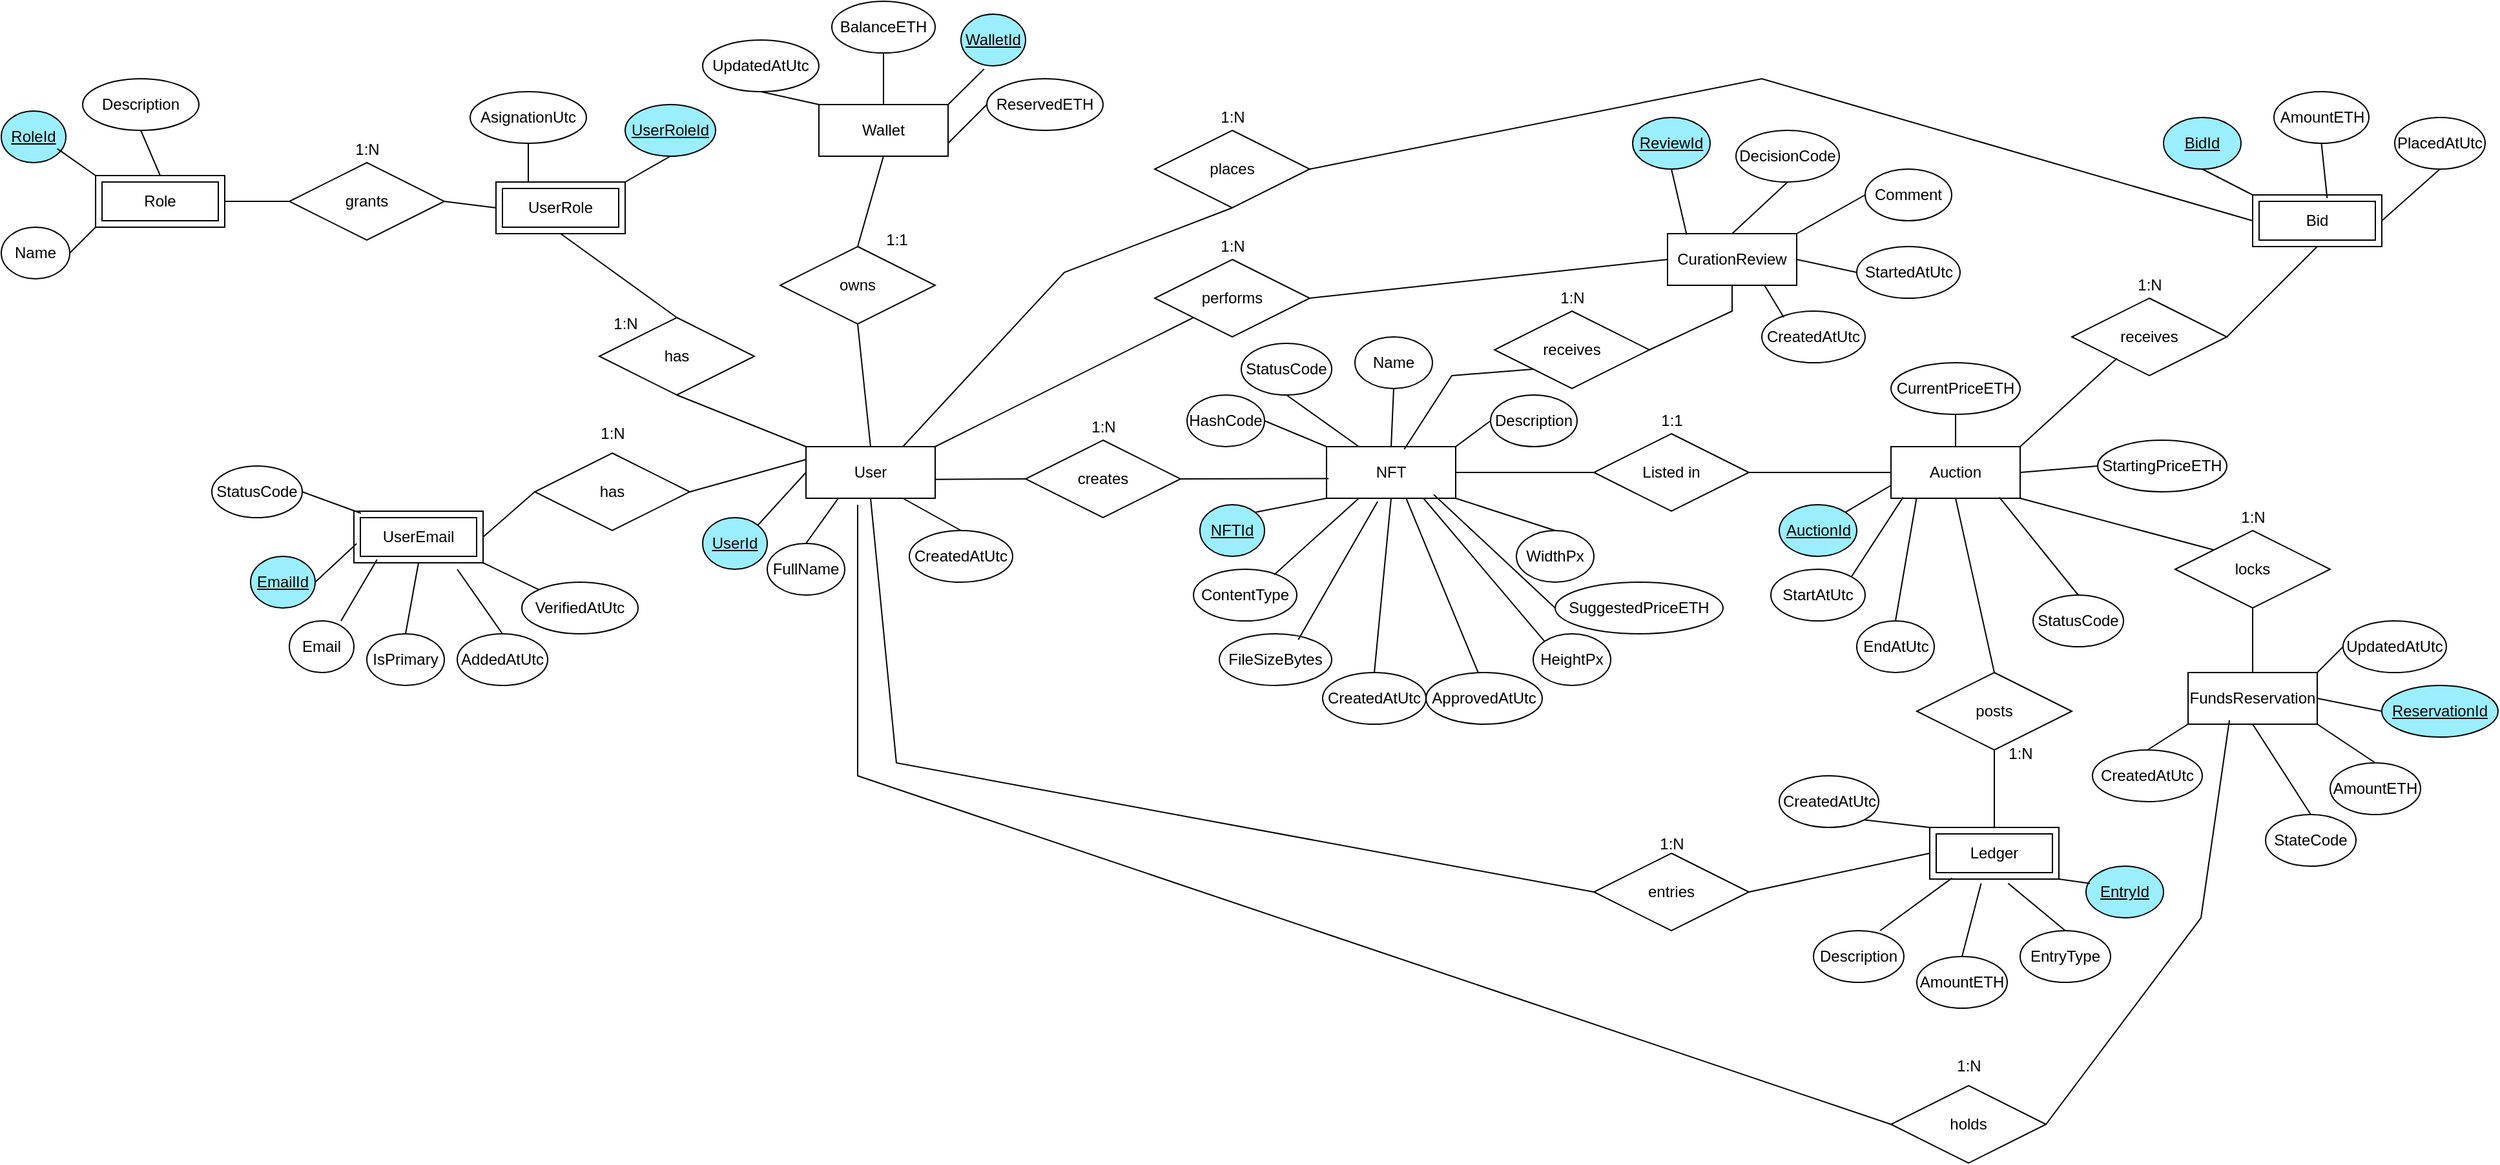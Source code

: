 <mxfile version="28.2.0">
  <diagram name="Página-1" id="Du0FFAkblzkg8pXVaufV">
    <mxGraphModel dx="2484" dy="786" grid="1" gridSize="10" guides="1" tooltips="1" connect="1" arrows="1" fold="1" page="1" pageScale="1" pageWidth="827" pageHeight="1169" math="0" shadow="0">
      <root>
        <mxCell id="0" />
        <mxCell id="1" parent="0" />
        <mxCell id="2XGwjbtj3LddK5ASKoq5-1" value="User" style="whiteSpace=wrap;html=1;align=center;" vertex="1" parent="1">
          <mxGeometry x="160" y="585" width="100" height="40" as="geometry" />
        </mxCell>
        <mxCell id="2XGwjbtj3LddK5ASKoq5-3" value="UserId" style="ellipse;whiteSpace=wrap;html=1;align=center;fontStyle=4;fillColor=#9BEEFF;" vertex="1" parent="1">
          <mxGeometry x="80" y="640" width="50" height="40" as="geometry" />
        </mxCell>
        <mxCell id="2XGwjbtj3LddK5ASKoq5-4" value="FullName" style="ellipse;whiteSpace=wrap;html=1;align=center;" vertex="1" parent="1">
          <mxGeometry x="130" y="660" width="60" height="40" as="geometry" />
        </mxCell>
        <mxCell id="2XGwjbtj3LddK5ASKoq5-5" value="CreatedAtUtc" style="ellipse;whiteSpace=wrap;html=1;align=center;" vertex="1" parent="1">
          <mxGeometry x="240" y="650" width="80" height="40" as="geometry" />
        </mxCell>
        <mxCell id="2XGwjbtj3LddK5ASKoq5-6" value="" style="endArrow=none;html=1;rounded=0;exitX=1;exitY=0;exitDx=0;exitDy=0;entryX=0;entryY=0.5;entryDx=0;entryDy=0;" edge="1" parent="1" source="2XGwjbtj3LddK5ASKoq5-3" target="2XGwjbtj3LddK5ASKoq5-1">
          <mxGeometry width="50" height="50" relative="1" as="geometry">
            <mxPoint x="410" y="630" as="sourcePoint" />
            <mxPoint x="460" y="580" as="targetPoint" />
          </mxGeometry>
        </mxCell>
        <mxCell id="2XGwjbtj3LddK5ASKoq5-7" value="" style="endArrow=none;html=1;rounded=0;exitX=0.5;exitY=0;exitDx=0;exitDy=0;entryX=0.25;entryY=1;entryDx=0;entryDy=0;" edge="1" parent="1" source="2XGwjbtj3LddK5ASKoq5-4" target="2XGwjbtj3LddK5ASKoq5-1">
          <mxGeometry width="50" height="50" relative="1" as="geometry">
            <mxPoint x="120" y="655" as="sourcePoint" />
            <mxPoint x="190" y="620" as="targetPoint" />
          </mxGeometry>
        </mxCell>
        <mxCell id="2XGwjbtj3LddK5ASKoq5-8" value="NFT" style="whiteSpace=wrap;html=1;align=center;" vertex="1" parent="1">
          <mxGeometry x="563" y="585" width="100" height="40" as="geometry" />
        </mxCell>
        <mxCell id="2XGwjbtj3LddK5ASKoq5-9" value="NFTId" style="ellipse;whiteSpace=wrap;html=1;align=center;fontStyle=4;fillColor=#9BEEFF;" vertex="1" parent="1">
          <mxGeometry x="465" y="630" width="50" height="40" as="geometry" />
        </mxCell>
        <mxCell id="2XGwjbtj3LddK5ASKoq5-10" value="Name" style="ellipse;whiteSpace=wrap;html=1;align=center;" vertex="1" parent="1">
          <mxGeometry x="585" y="500" width="60" height="40" as="geometry" />
        </mxCell>
        <mxCell id="2XGwjbtj3LddK5ASKoq5-11" value="Description" style="ellipse;whiteSpace=wrap;html=1;align=center;" vertex="1" parent="1">
          <mxGeometry x="690" y="545" width="67" height="40" as="geometry" />
        </mxCell>
        <mxCell id="2XGwjbtj3LddK5ASKoq5-12" value="ContentType" style="ellipse;whiteSpace=wrap;html=1;align=center;" vertex="1" parent="1">
          <mxGeometry x="460" y="680" width="80" height="40" as="geometry" />
        </mxCell>
        <mxCell id="2XGwjbtj3LddK5ASKoq5-13" value="HashCode" style="ellipse;whiteSpace=wrap;html=1;align=center;" vertex="1" parent="1">
          <mxGeometry x="455" y="545" width="60" height="40" as="geometry" />
        </mxCell>
        <mxCell id="2XGwjbtj3LddK5ASKoq5-14" value="FileSizeBytes" style="ellipse;whiteSpace=wrap;html=1;align=center;" vertex="1" parent="1">
          <mxGeometry x="480" y="730" width="87" height="40" as="geometry" />
        </mxCell>
        <mxCell id="2XGwjbtj3LddK5ASKoq5-15" value="WidthPx" style="ellipse;whiteSpace=wrap;html=1;align=center;" vertex="1" parent="1">
          <mxGeometry x="710" y="650" width="60" height="40" as="geometry" />
        </mxCell>
        <mxCell id="2XGwjbtj3LddK5ASKoq5-16" value="HeightPx" style="ellipse;whiteSpace=wrap;html=1;align=center;" vertex="1" parent="1">
          <mxGeometry x="723" y="730" width="60" height="40" as="geometry" />
        </mxCell>
        <mxCell id="2XGwjbtj3LddK5ASKoq5-17" value="SuggestedPriceETH" style="ellipse;whiteSpace=wrap;html=1;align=center;" vertex="1" parent="1">
          <mxGeometry x="740" y="690" width="130" height="40" as="geometry" />
        </mxCell>
        <mxCell id="2XGwjbtj3LddK5ASKoq5-18" value="StatusCode" style="ellipse;whiteSpace=wrap;html=1;align=center;" vertex="1" parent="1">
          <mxGeometry x="497" y="505" width="70" height="40" as="geometry" />
        </mxCell>
        <mxCell id="2XGwjbtj3LddK5ASKoq5-19" value="CreatedAtUtc" style="ellipse;whiteSpace=wrap;html=1;align=center;" vertex="1" parent="1">
          <mxGeometry x="560" y="760" width="80" height="40" as="geometry" />
        </mxCell>
        <mxCell id="2XGwjbtj3LddK5ASKoq5-20" value="ApprovedAtUtc" style="ellipse;whiteSpace=wrap;html=1;align=center;" vertex="1" parent="1">
          <mxGeometry x="640" y="760" width="90" height="40" as="geometry" />
        </mxCell>
        <mxCell id="2XGwjbtj3LddK5ASKoq5-21" value="CurationReview" style="whiteSpace=wrap;html=1;align=center;" vertex="1" parent="1">
          <mxGeometry x="827" y="420" width="100" height="40" as="geometry" />
        </mxCell>
        <mxCell id="2XGwjbtj3LddK5ASKoq5-22" value="creates" style="shape=rhombus;perimeter=rhombusPerimeter;whiteSpace=wrap;html=1;align=center;" vertex="1" parent="1">
          <mxGeometry x="330" y="580" width="120" height="60" as="geometry" />
        </mxCell>
        <mxCell id="2XGwjbtj3LddK5ASKoq5-23" value="receives" style="shape=rhombus;perimeter=rhombusPerimeter;whiteSpace=wrap;html=1;align=center;" vertex="1" parent="1">
          <mxGeometry x="693" y="480" width="120" height="60" as="geometry" />
        </mxCell>
        <mxCell id="2XGwjbtj3LddK5ASKoq5-24" value="ReviewId" style="ellipse;whiteSpace=wrap;html=1;align=center;fontStyle=4;fillColor=#9BEEFF;" vertex="1" parent="1">
          <mxGeometry x="800" y="330" width="60" height="40" as="geometry" />
        </mxCell>
        <mxCell id="2XGwjbtj3LddK5ASKoq5-25" value="DecisionCode" style="ellipse;whiteSpace=wrap;html=1;align=center;" vertex="1" parent="1">
          <mxGeometry x="880" y="340" width="80" height="40" as="geometry" />
        </mxCell>
        <mxCell id="2XGwjbtj3LddK5ASKoq5-26" value="Comment" style="ellipse;whiteSpace=wrap;html=1;align=center;" vertex="1" parent="1">
          <mxGeometry x="980" y="370" width="67" height="40" as="geometry" />
        </mxCell>
        <mxCell id="2XGwjbtj3LddK5ASKoq5-27" value="StartedAtUtc" style="ellipse;whiteSpace=wrap;html=1;align=center;" vertex="1" parent="1">
          <mxGeometry x="973.5" y="430" width="80" height="40" as="geometry" />
        </mxCell>
        <mxCell id="2XGwjbtj3LddK5ASKoq5-28" value="CreatedAtUtc" style="ellipse;whiteSpace=wrap;html=1;align=center;" vertex="1" parent="1">
          <mxGeometry x="900" y="480" width="80" height="40" as="geometry" />
        </mxCell>
        <mxCell id="2XGwjbtj3LddK5ASKoq5-29" value="Auction" style="whiteSpace=wrap;html=1;align=center;" vertex="1" parent="1">
          <mxGeometry x="1000" y="585" width="100" height="40" as="geometry" />
        </mxCell>
        <mxCell id="2XGwjbtj3LddK5ASKoq5-30" value="performs" style="shape=rhombus;perimeter=rhombusPerimeter;whiteSpace=wrap;html=1;align=center;" vertex="1" parent="1">
          <mxGeometry x="430" y="440" width="120" height="60" as="geometry" />
        </mxCell>
        <mxCell id="2XGwjbtj3LddK5ASKoq5-31" value="Listed in" style="shape=rhombus;perimeter=rhombusPerimeter;whiteSpace=wrap;html=1;align=center;" vertex="1" parent="1">
          <mxGeometry x="770" y="575" width="120" height="60" as="geometry" />
        </mxCell>
        <mxCell id="2XGwjbtj3LddK5ASKoq5-32" value="AuctionId" style="ellipse;whiteSpace=wrap;html=1;align=center;fontStyle=4;fillColor=#9BEEFF;" vertex="1" parent="1">
          <mxGeometry x="913.5" y="630" width="60" height="40" as="geometry" />
        </mxCell>
        <mxCell id="2XGwjbtj3LddK5ASKoq5-33" value="StartAtUtc" style="ellipse;whiteSpace=wrap;html=1;align=center;" vertex="1" parent="1">
          <mxGeometry x="907" y="680" width="73" height="40" as="geometry" />
        </mxCell>
        <mxCell id="2XGwjbtj3LddK5ASKoq5-34" value="EndAtUtc" style="ellipse;whiteSpace=wrap;html=1;align=center;" vertex="1" parent="1">
          <mxGeometry x="973.5" y="720" width="60" height="40" as="geometry" />
        </mxCell>
        <mxCell id="2XGwjbtj3LddK5ASKoq5-35" value="StartingPriceETH" style="ellipse;whiteSpace=wrap;html=1;align=center;" vertex="1" parent="1">
          <mxGeometry x="1160" y="580" width="100" height="40" as="geometry" />
        </mxCell>
        <mxCell id="2XGwjbtj3LddK5ASKoq5-36" value="CurrentPriceETH" style="ellipse;whiteSpace=wrap;html=1;align=center;" vertex="1" parent="1">
          <mxGeometry x="1000" y="520" width="100" height="40" as="geometry" />
        </mxCell>
        <mxCell id="2XGwjbtj3LddK5ASKoq5-37" value="StatusCode" style="ellipse;whiteSpace=wrap;html=1;align=center;" vertex="1" parent="1">
          <mxGeometry x="1110" y="700" width="70" height="40" as="geometry" />
        </mxCell>
        <mxCell id="2XGwjbtj3LddK5ASKoq5-38" value="receives" style="shape=rhombus;perimeter=rhombusPerimeter;whiteSpace=wrap;html=1;align=center;" vertex="1" parent="1">
          <mxGeometry x="1140" y="470" width="120" height="60" as="geometry" />
        </mxCell>
        <mxCell id="2XGwjbtj3LddK5ASKoq5-39" value="locks" style="shape=rhombus;perimeter=rhombusPerimeter;whiteSpace=wrap;html=1;align=center;" vertex="1" parent="1">
          <mxGeometry x="1220" y="650" width="120" height="60" as="geometry" />
        </mxCell>
        <mxCell id="2XGwjbtj3LddK5ASKoq5-41" value="FundsReservation" style="whiteSpace=wrap;html=1;align=center;" vertex="1" parent="1">
          <mxGeometry x="1230" y="760" width="100" height="40" as="geometry" />
        </mxCell>
        <mxCell id="2XGwjbtj3LddK5ASKoq5-43" value="posts" style="shape=rhombus;perimeter=rhombusPerimeter;whiteSpace=wrap;html=1;align=center;" vertex="1" parent="1">
          <mxGeometry x="1020" y="760" width="120" height="60" as="geometry" />
        </mxCell>
        <mxCell id="2XGwjbtj3LddK5ASKoq5-44" value="BidId" style="ellipse;whiteSpace=wrap;html=1;align=center;fontStyle=4;fillColor=#9BEEFF;" vertex="1" parent="1">
          <mxGeometry x="1211" y="330" width="60" height="40" as="geometry" />
        </mxCell>
        <mxCell id="2XGwjbtj3LddK5ASKoq5-45" value="AmountETH" style="ellipse;whiteSpace=wrap;html=1;align=center;" vertex="1" parent="1">
          <mxGeometry x="1296.5" y="310" width="73.5" height="40" as="geometry" />
        </mxCell>
        <mxCell id="2XGwjbtj3LddK5ASKoq5-46" value="PlacedAtUtc" style="ellipse;whiteSpace=wrap;html=1;align=center;" vertex="1" parent="1">
          <mxGeometry x="1390" y="330" width="70" height="40" as="geometry" />
        </mxCell>
        <mxCell id="2XGwjbtj3LddK5ASKoq5-47" value="" style="endArrow=none;html=1;rounded=0;exitX=0.998;exitY=0.635;exitDx=0;exitDy=0;entryX=0;entryY=0.5;entryDx=0;entryDy=0;exitPerimeter=0;" edge="1" parent="1" source="2XGwjbtj3LddK5ASKoq5-1" target="2XGwjbtj3LddK5ASKoq5-22">
          <mxGeometry width="50" height="50" relative="1" as="geometry">
            <mxPoint x="200" y="675" as="sourcePoint" />
            <mxPoint x="225" y="640" as="targetPoint" />
          </mxGeometry>
        </mxCell>
        <mxCell id="2XGwjbtj3LddK5ASKoq5-48" value="" style="endArrow=none;html=1;rounded=0;exitX=1;exitY=0.5;exitDx=0;exitDy=0;entryX=0.016;entryY=0.618;entryDx=0;entryDy=0;entryPerimeter=0;" edge="1" parent="1" source="2XGwjbtj3LddK5ASKoq5-22" target="2XGwjbtj3LddK5ASKoq5-8">
          <mxGeometry width="50" height="50" relative="1" as="geometry">
            <mxPoint x="360" y="695" as="sourcePoint" />
            <mxPoint x="385" y="660" as="targetPoint" />
          </mxGeometry>
        </mxCell>
        <mxCell id="2XGwjbtj3LddK5ASKoq5-49" value="" style="endArrow=none;html=1;rounded=0;exitX=1;exitY=0;exitDx=0;exitDy=0;entryX=0;entryY=1;entryDx=0;entryDy=0;" edge="1" parent="1" source="2XGwjbtj3LddK5ASKoq5-1" target="2XGwjbtj3LddK5ASKoq5-30">
          <mxGeometry width="50" height="50" relative="1" as="geometry">
            <mxPoint x="370" y="575" as="sourcePoint" />
            <mxPoint x="395" y="540" as="targetPoint" />
          </mxGeometry>
        </mxCell>
        <mxCell id="2XGwjbtj3LddK5ASKoq5-50" value="" style="endArrow=none;html=1;rounded=0;exitX=1;exitY=0.5;exitDx=0;exitDy=0;entryX=0;entryY=0.5;entryDx=0;entryDy=0;" edge="1" parent="1" source="2XGwjbtj3LddK5ASKoq5-30" target="2XGwjbtj3LddK5ASKoq5-21">
          <mxGeometry width="50" height="50" relative="1" as="geometry">
            <mxPoint x="560" y="505" as="sourcePoint" />
            <mxPoint x="585" y="470" as="targetPoint" />
          </mxGeometry>
        </mxCell>
        <mxCell id="2XGwjbtj3LddK5ASKoq5-52" value="" style="endArrow=none;html=1;rounded=0;exitX=0.602;exitY=0.049;exitDx=0;exitDy=0;entryX=0;entryY=1;entryDx=0;entryDy=0;exitPerimeter=0;" edge="1" parent="1" source="2XGwjbtj3LddK5ASKoq5-8" target="2XGwjbtj3LddK5ASKoq5-23">
          <mxGeometry width="50" height="50" relative="1" as="geometry">
            <mxPoint x="660" y="575" as="sourcePoint" />
            <mxPoint x="685" y="540" as="targetPoint" />
            <Array as="points">
              <mxPoint x="660" y="530" />
            </Array>
          </mxGeometry>
        </mxCell>
        <mxCell id="2XGwjbtj3LddK5ASKoq5-53" value="" style="endArrow=none;html=1;rounded=0;exitX=1;exitY=0.5;exitDx=0;exitDy=0;entryX=0.5;entryY=1;entryDx=0;entryDy=0;" edge="1" parent="1" source="2XGwjbtj3LddK5ASKoq5-23" target="2XGwjbtj3LddK5ASKoq5-21">
          <mxGeometry width="50" height="50" relative="1" as="geometry">
            <mxPoint x="840" y="565" as="sourcePoint" />
            <mxPoint x="865" y="530" as="targetPoint" />
            <Array as="points">
              <mxPoint x="877" y="480" />
            </Array>
          </mxGeometry>
        </mxCell>
        <mxCell id="2XGwjbtj3LddK5ASKoq5-54" value="" style="endArrow=none;html=1;rounded=0;exitX=1;exitY=0.5;exitDx=0;exitDy=0;entryX=0;entryY=0.5;entryDx=0;entryDy=0;" edge="1" parent="1" source="2XGwjbtj3LddK5ASKoq5-8" target="2XGwjbtj3LddK5ASKoq5-31">
          <mxGeometry width="50" height="50" relative="1" as="geometry">
            <mxPoint x="820" y="565" as="sourcePoint" />
            <mxPoint x="845" y="530" as="targetPoint" />
          </mxGeometry>
        </mxCell>
        <mxCell id="2XGwjbtj3LddK5ASKoq5-55" value="" style="endArrow=none;html=1;rounded=0;exitX=1;exitY=0.5;exitDx=0;exitDy=0;entryX=0;entryY=0.5;entryDx=0;entryDy=0;" edge="1" parent="1" source="2XGwjbtj3LddK5ASKoq5-31" target="2XGwjbtj3LddK5ASKoq5-29">
          <mxGeometry width="50" height="50" relative="1" as="geometry">
            <mxPoint x="860" y="585" as="sourcePoint" />
            <mxPoint x="885" y="550" as="targetPoint" />
          </mxGeometry>
        </mxCell>
        <mxCell id="2XGwjbtj3LddK5ASKoq5-56" value="" style="endArrow=none;html=1;rounded=0;exitX=1;exitY=0;exitDx=0;exitDy=0;entryX=0.291;entryY=0.777;entryDx=0;entryDy=0;entryPerimeter=0;" edge="1" parent="1" source="2XGwjbtj3LddK5ASKoq5-29" target="2XGwjbtj3LddK5ASKoq5-38">
          <mxGeometry width="50" height="50" relative="1" as="geometry">
            <mxPoint x="1120" y="645" as="sourcePoint" />
            <mxPoint x="1145" y="610" as="targetPoint" />
          </mxGeometry>
        </mxCell>
        <mxCell id="2XGwjbtj3LddK5ASKoq5-57" value="" style="endArrow=none;html=1;rounded=0;exitX=1;exitY=0.5;exitDx=0;exitDy=0;entryX=0.5;entryY=1;entryDx=0;entryDy=0;" edge="1" parent="1" source="2XGwjbtj3LddK5ASKoq5-38" target="2XGwjbtj3LddK5ASKoq5-73">
          <mxGeometry width="50" height="50" relative="1" as="geometry">
            <mxPoint x="1250" y="585" as="sourcePoint" />
            <mxPoint x="1330" y="430.0" as="targetPoint" />
          </mxGeometry>
        </mxCell>
        <mxCell id="2XGwjbtj3LddK5ASKoq5-58" value="" style="endArrow=none;html=1;rounded=0;exitX=1;exitY=1;exitDx=0;exitDy=0;entryX=0;entryY=0;entryDx=0;entryDy=0;" edge="1" parent="1" source="2XGwjbtj3LddK5ASKoq5-29" target="2XGwjbtj3LddK5ASKoq5-39">
          <mxGeometry width="50" height="50" relative="1" as="geometry">
            <mxPoint x="1250" y="585" as="sourcePoint" />
            <mxPoint x="1275" y="550" as="targetPoint" />
          </mxGeometry>
        </mxCell>
        <mxCell id="2XGwjbtj3LddK5ASKoq5-59" value="" style="endArrow=none;html=1;rounded=0;entryX=0.5;entryY=0;entryDx=0;entryDy=0;exitX=0.5;exitY=1;exitDx=0;exitDy=0;" edge="1" parent="1" source="2XGwjbtj3LddK5ASKoq5-39" target="2XGwjbtj3LddK5ASKoq5-41">
          <mxGeometry width="50" height="50" relative="1" as="geometry">
            <mxPoint x="1410" y="715" as="sourcePoint" />
            <mxPoint x="1435" y="680" as="targetPoint" />
          </mxGeometry>
        </mxCell>
        <mxCell id="2XGwjbtj3LddK5ASKoq5-60" value="" style="endArrow=none;html=1;rounded=0;exitX=0.5;exitY=1;exitDx=0;exitDy=0;entryX=0.5;entryY=0;entryDx=0;entryDy=0;" edge="1" parent="1" source="2XGwjbtj3LddK5ASKoq5-29" target="2XGwjbtj3LddK5ASKoq5-43">
          <mxGeometry width="50" height="50" relative="1" as="geometry">
            <mxPoint x="1200" y="895" as="sourcePoint" />
            <mxPoint x="1225" y="860" as="targetPoint" />
          </mxGeometry>
        </mxCell>
        <mxCell id="2XGwjbtj3LddK5ASKoq5-61" value="" style="endArrow=none;html=1;rounded=0;exitX=0.5;exitY=1;exitDx=0;exitDy=0;entryX=0.5;entryY=0;entryDx=0;entryDy=0;" edge="1" parent="1" source="2XGwjbtj3LddK5ASKoq5-43" target="2XGwjbtj3LddK5ASKoq5-88">
          <mxGeometry width="50" height="50" relative="1" as="geometry">
            <mxPoint x="1180" y="885" as="sourcePoint" />
            <mxPoint x="1083.5" y="890" as="targetPoint" />
          </mxGeometry>
        </mxCell>
        <mxCell id="2XGwjbtj3LddK5ASKoq5-62" value="ReservationId" style="ellipse;whiteSpace=wrap;html=1;align=center;fontStyle=4;fillColor=#9BEEFF;" vertex="1" parent="1">
          <mxGeometry x="1380" y="770" width="90" height="40" as="geometry" />
        </mxCell>
        <mxCell id="2XGwjbtj3LddK5ASKoq5-63" value="AmountETH" style="ellipse;whiteSpace=wrap;html=1;align=center;" vertex="1" parent="1">
          <mxGeometry x="1340" y="830" width="70" height="40" as="geometry" />
        </mxCell>
        <mxCell id="2XGwjbtj3LddK5ASKoq5-64" value="StateCode" style="ellipse;whiteSpace=wrap;html=1;align=center;" vertex="1" parent="1">
          <mxGeometry x="1290" y="870" width="70" height="40" as="geometry" />
        </mxCell>
        <mxCell id="2XGwjbtj3LddK5ASKoq5-65" value="CreatedAtUtc" style="ellipse;whiteSpace=wrap;html=1;align=center;" vertex="1" parent="1">
          <mxGeometry x="1156" y="820" width="85" height="40" as="geometry" />
        </mxCell>
        <mxCell id="2XGwjbtj3LddK5ASKoq5-66" value="UpdatedAtUtc" style="ellipse;whiteSpace=wrap;html=1;align=center;" vertex="1" parent="1">
          <mxGeometry x="1350" y="720" width="80" height="40" as="geometry" />
        </mxCell>
        <mxCell id="2XGwjbtj3LddK5ASKoq5-67" value="" style="endArrow=none;html=1;rounded=0;exitX=0.198;exitY=0.997;exitDx=0;exitDy=0;entryX=0.5;entryY=0;entryDx=0;entryDy=0;exitPerimeter=0;" edge="1" parent="1" source="2XGwjbtj3LddK5ASKoq5-29" target="2XGwjbtj3LddK5ASKoq5-34">
          <mxGeometry width="50" height="50" relative="1" as="geometry">
            <mxPoint x="1060" y="680" as="sourcePoint" />
            <mxPoint x="1090" y="815" as="targetPoint" />
          </mxGeometry>
        </mxCell>
        <mxCell id="2XGwjbtj3LddK5ASKoq5-68" value="" style="endArrow=none;html=1;rounded=0;exitX=0;exitY=0.75;exitDx=0;exitDy=0;entryX=1;entryY=0;entryDx=0;entryDy=0;" edge="1" parent="1" source="2XGwjbtj3LddK5ASKoq5-29" target="2XGwjbtj3LddK5ASKoq5-32">
          <mxGeometry width="50" height="50" relative="1" as="geometry">
            <mxPoint x="1026" y="680" as="sourcePoint" />
            <mxPoint x="1010" y="775" as="targetPoint" />
          </mxGeometry>
        </mxCell>
        <mxCell id="2XGwjbtj3LddK5ASKoq5-69" value="" style="endArrow=none;html=1;rounded=0;exitX=0.094;exitY=0.98;exitDx=0;exitDy=0;entryX=1;entryY=0;entryDx=0;entryDy=0;exitPerimeter=0;" edge="1" parent="1" source="2XGwjbtj3LddK5ASKoq5-29" target="2XGwjbtj3LddK5ASKoq5-33">
          <mxGeometry width="50" height="50" relative="1" as="geometry">
            <mxPoint x="1046" y="700" as="sourcePoint" />
            <mxPoint x="1030" y="795" as="targetPoint" />
          </mxGeometry>
        </mxCell>
        <mxCell id="2XGwjbtj3LddK5ASKoq5-70" value="" style="endArrow=none;html=1;rounded=0;exitX=0.839;exitY=0.98;exitDx=0;exitDy=0;entryX=0.5;entryY=0;entryDx=0;entryDy=0;exitPerimeter=0;" edge="1" parent="1" source="2XGwjbtj3LddK5ASKoq5-29" target="2XGwjbtj3LddK5ASKoq5-37">
          <mxGeometry width="50" height="50" relative="1" as="geometry">
            <mxPoint x="1056" y="720" as="sourcePoint" />
            <mxPoint x="1040" y="815" as="targetPoint" />
          </mxGeometry>
        </mxCell>
        <mxCell id="2XGwjbtj3LddK5ASKoq5-71" value="" style="endArrow=none;html=1;rounded=0;exitX=0;exitY=0.5;exitDx=0;exitDy=0;entryX=1;entryY=0.5;entryDx=0;entryDy=0;" edge="1" parent="1" source="2XGwjbtj3LddK5ASKoq5-35" target="2XGwjbtj3LddK5ASKoq5-29">
          <mxGeometry width="50" height="50" relative="1" as="geometry">
            <mxPoint x="1286" y="550" as="sourcePoint" />
            <mxPoint x="1270" y="645" as="targetPoint" />
          </mxGeometry>
        </mxCell>
        <mxCell id="2XGwjbtj3LddK5ASKoq5-72" value="" style="endArrow=none;html=1;rounded=0;exitX=0.5;exitY=1;exitDx=0;exitDy=0;entryX=0.5;entryY=0;entryDx=0;entryDy=0;" edge="1" parent="1" source="2XGwjbtj3LddK5ASKoq5-36" target="2XGwjbtj3LddK5ASKoq5-29">
          <mxGeometry width="50" height="50" relative="1" as="geometry">
            <mxPoint x="1306" y="560" as="sourcePoint" />
            <mxPoint x="1290" y="655" as="targetPoint" />
          </mxGeometry>
        </mxCell>
        <mxCell id="2XGwjbtj3LddK5ASKoq5-73" value="Bid" style="shape=ext;margin=3;double=1;whiteSpace=wrap;html=1;align=center;" vertex="1" parent="1">
          <mxGeometry x="1280" y="390" width="100" height="40" as="geometry" />
        </mxCell>
        <mxCell id="2XGwjbtj3LddK5ASKoq5-74" value="" style="endArrow=none;html=1;rounded=0;exitX=0.5;exitY=1;exitDx=0;exitDy=0;entryX=0;entryY=0;entryDx=0;entryDy=0;" edge="1" parent="1" source="2XGwjbtj3LddK5ASKoq5-44" target="2XGwjbtj3LddK5ASKoq5-73">
          <mxGeometry width="50" height="50" relative="1" as="geometry">
            <mxPoint x="1526" y="390" as="sourcePoint" />
            <mxPoint x="1510" y="485" as="targetPoint" />
          </mxGeometry>
        </mxCell>
        <mxCell id="2XGwjbtj3LddK5ASKoq5-75" value="" style="endArrow=none;html=1;rounded=0;exitX=0.5;exitY=1;exitDx=0;exitDy=0;entryX=0.577;entryY=0.062;entryDx=0;entryDy=0;entryPerimeter=0;" edge="1" parent="1" source="2XGwjbtj3LddK5ASKoq5-45" target="2XGwjbtj3LddK5ASKoq5-73">
          <mxGeometry width="50" height="50" relative="1" as="geometry">
            <mxPoint x="1456" y="400" as="sourcePoint" />
            <mxPoint x="1440" y="495" as="targetPoint" />
          </mxGeometry>
        </mxCell>
        <mxCell id="2XGwjbtj3LddK5ASKoq5-76" value="" style="endArrow=none;html=1;rounded=0;exitX=0.5;exitY=1;exitDx=0;exitDy=0;entryX=1;entryY=0.5;entryDx=0;entryDy=0;" edge="1" parent="1" source="2XGwjbtj3LddK5ASKoq5-46" target="2XGwjbtj3LddK5ASKoq5-73">
          <mxGeometry width="50" height="50" relative="1" as="geometry">
            <mxPoint x="1476" y="390" as="sourcePoint" />
            <mxPoint x="1460" y="485" as="targetPoint" />
          </mxGeometry>
        </mxCell>
        <mxCell id="2XGwjbtj3LddK5ASKoq5-77" value="" style="endArrow=none;html=1;rounded=0;exitX=0.5;exitY=1;exitDx=0;exitDy=0;entryX=0.148;entryY=0.019;entryDx=0;entryDy=0;entryPerimeter=0;" edge="1" parent="1" source="2XGwjbtj3LddK5ASKoq5-24" target="2XGwjbtj3LddK5ASKoq5-21">
          <mxGeometry width="50" height="50" relative="1" as="geometry">
            <mxPoint x="976" y="320" as="sourcePoint" />
            <mxPoint x="960" y="415" as="targetPoint" />
          </mxGeometry>
        </mxCell>
        <mxCell id="2XGwjbtj3LddK5ASKoq5-78" value="" style="endArrow=none;html=1;rounded=0;exitX=0.5;exitY=1;exitDx=0;exitDy=0;entryX=0.5;entryY=0;entryDx=0;entryDy=0;" edge="1" parent="1" source="2XGwjbtj3LddK5ASKoq5-25" target="2XGwjbtj3LddK5ASKoq5-21">
          <mxGeometry width="50" height="50" relative="1" as="geometry">
            <mxPoint x="1046" y="320" as="sourcePoint" />
            <mxPoint x="1030" y="415" as="targetPoint" />
          </mxGeometry>
        </mxCell>
        <mxCell id="2XGwjbtj3LddK5ASKoq5-79" value="" style="endArrow=none;html=1;rounded=0;exitX=0;exitY=0.5;exitDx=0;exitDy=0;entryX=1;entryY=0;entryDx=0;entryDy=0;" edge="1" parent="1" source="2XGwjbtj3LddK5ASKoq5-26" target="2XGwjbtj3LddK5ASKoq5-21">
          <mxGeometry width="50" height="50" relative="1" as="geometry">
            <mxPoint x="1026" y="350" as="sourcePoint" />
            <mxPoint x="1010" y="445" as="targetPoint" />
          </mxGeometry>
        </mxCell>
        <mxCell id="2XGwjbtj3LddK5ASKoq5-80" value="" style="endArrow=none;html=1;rounded=0;exitX=0;exitY=0.5;exitDx=0;exitDy=0;entryX=1;entryY=0.5;entryDx=0;entryDy=0;" edge="1" parent="1" source="2XGwjbtj3LddK5ASKoq5-27" target="2XGwjbtj3LddK5ASKoq5-21">
          <mxGeometry width="50" height="50" relative="1" as="geometry">
            <mxPoint x="1096" y="370" as="sourcePoint" />
            <mxPoint x="1080" y="465" as="targetPoint" />
          </mxGeometry>
        </mxCell>
        <mxCell id="2XGwjbtj3LddK5ASKoq5-81" value="" style="endArrow=none;html=1;rounded=0;exitX=0.213;exitY=0.122;exitDx=0;exitDy=0;entryX=0.75;entryY=1;entryDx=0;entryDy=0;exitPerimeter=0;" edge="1" parent="1" source="2XGwjbtj3LddK5ASKoq5-28" target="2XGwjbtj3LddK5ASKoq5-21">
          <mxGeometry width="50" height="50" relative="1" as="geometry">
            <mxPoint x="1106" y="430" as="sourcePoint" />
            <mxPoint x="1090" y="525" as="targetPoint" />
          </mxGeometry>
        </mxCell>
        <mxCell id="2XGwjbtj3LddK5ASKoq5-83" value="" style="endArrow=none;html=1;rounded=0;exitX=0;exitY=0.5;exitDx=0;exitDy=0;entryX=1;entryY=0;entryDx=0;entryDy=0;" edge="1" parent="1" source="2XGwjbtj3LddK5ASKoq5-66" target="2XGwjbtj3LddK5ASKoq5-41">
          <mxGeometry width="50" height="50" relative="1" as="geometry">
            <mxPoint x="1426" y="680" as="sourcePoint" />
            <mxPoint x="1410" y="775" as="targetPoint" />
          </mxGeometry>
        </mxCell>
        <mxCell id="2XGwjbtj3LddK5ASKoq5-84" value="" style="endArrow=none;html=1;rounded=0;exitX=0;exitY=0.5;exitDx=0;exitDy=0;entryX=1;entryY=0.5;entryDx=0;entryDy=0;" edge="1" parent="1" source="2XGwjbtj3LddK5ASKoq5-62" target="2XGwjbtj3LddK5ASKoq5-41">
          <mxGeometry width="50" height="50" relative="1" as="geometry">
            <mxPoint x="1486" y="720" as="sourcePoint" />
            <mxPoint x="1470" y="815" as="targetPoint" />
          </mxGeometry>
        </mxCell>
        <mxCell id="2XGwjbtj3LddK5ASKoq5-85" value="" style="endArrow=none;html=1;rounded=0;exitX=0.5;exitY=0;exitDx=0;exitDy=0;entryX=1;entryY=1;entryDx=0;entryDy=0;" edge="1" parent="1" source="2XGwjbtj3LddK5ASKoq5-63" target="2XGwjbtj3LddK5ASKoq5-41">
          <mxGeometry width="50" height="50" relative="1" as="geometry">
            <mxPoint x="1376" y="900" as="sourcePoint" />
            <mxPoint x="1360" y="995" as="targetPoint" />
          </mxGeometry>
        </mxCell>
        <mxCell id="2XGwjbtj3LddK5ASKoq5-86" value="" style="endArrow=none;html=1;rounded=0;exitX=0.5;exitY=0;exitDx=0;exitDy=0;entryX=0.5;entryY=1;entryDx=0;entryDy=0;" edge="1" parent="1" source="2XGwjbtj3LddK5ASKoq5-64" target="2XGwjbtj3LddK5ASKoq5-41">
          <mxGeometry width="50" height="50" relative="1" as="geometry">
            <mxPoint x="1366" y="930" as="sourcePoint" />
            <mxPoint x="1350" y="1025" as="targetPoint" />
          </mxGeometry>
        </mxCell>
        <mxCell id="2XGwjbtj3LddK5ASKoq5-87" value="" style="endArrow=none;html=1;rounded=0;exitX=0.5;exitY=0;exitDx=0;exitDy=0;entryX=0;entryY=1;entryDx=0;entryDy=0;" edge="1" parent="1" source="2XGwjbtj3LddK5ASKoq5-65" target="2XGwjbtj3LddK5ASKoq5-41">
          <mxGeometry width="50" height="50" relative="1" as="geometry">
            <mxPoint x="1356" y="900" as="sourcePoint" />
            <mxPoint x="1340" y="995" as="targetPoint" />
          </mxGeometry>
        </mxCell>
        <mxCell id="2XGwjbtj3LddK5ASKoq5-88" value="Ledger" style="shape=ext;margin=3;double=1;whiteSpace=wrap;html=1;align=center;" vertex="1" parent="1">
          <mxGeometry x="1030" y="880" width="100" height="40" as="geometry" />
        </mxCell>
        <mxCell id="2XGwjbtj3LddK5ASKoq5-89" value="EntryId" style="ellipse;whiteSpace=wrap;html=1;align=center;fontStyle=4;fillColor=#9BEEFF;" vertex="1" parent="1">
          <mxGeometry x="1151" y="910" width="60" height="40" as="geometry" />
        </mxCell>
        <mxCell id="2XGwjbtj3LddK5ASKoq5-90" value="EntryType" style="ellipse;whiteSpace=wrap;html=1;align=center;" vertex="1" parent="1">
          <mxGeometry x="1100" y="960" width="70" height="40" as="geometry" />
        </mxCell>
        <mxCell id="2XGwjbtj3LddK5ASKoq5-91" value="AmountETH" style="ellipse;whiteSpace=wrap;html=1;align=center;" vertex="1" parent="1">
          <mxGeometry x="1020" y="980" width="70" height="40" as="geometry" />
        </mxCell>
        <mxCell id="2XGwjbtj3LddK5ASKoq5-92" value="Description" style="ellipse;whiteSpace=wrap;html=1;align=center;" vertex="1" parent="1">
          <mxGeometry x="940" y="960" width="70" height="40" as="geometry" />
        </mxCell>
        <mxCell id="2XGwjbtj3LddK5ASKoq5-93" value="CreatedAtUtc" style="ellipse;whiteSpace=wrap;html=1;align=center;" vertex="1" parent="1">
          <mxGeometry x="913.5" y="840" width="77" height="40" as="geometry" />
        </mxCell>
        <mxCell id="2XGwjbtj3LddK5ASKoq5-94" value="entries" style="shape=rhombus;perimeter=rhombusPerimeter;whiteSpace=wrap;html=1;align=center;" vertex="1" parent="1">
          <mxGeometry x="770" y="900" width="120" height="60" as="geometry" />
        </mxCell>
        <mxCell id="2XGwjbtj3LddK5ASKoq5-95" value="" style="endArrow=none;html=1;rounded=0;exitX=0.5;exitY=1;exitDx=0;exitDy=0;entryX=0;entryY=0.5;entryDx=0;entryDy=0;" edge="1" parent="1" source="2XGwjbtj3LddK5ASKoq5-1" target="2XGwjbtj3LddK5ASKoq5-94">
          <mxGeometry width="50" height="50" relative="1" as="geometry">
            <mxPoint x="310" y="600" as="sourcePoint" />
            <mxPoint x="403" y="600" as="targetPoint" />
            <Array as="points">
              <mxPoint x="230" y="830" />
            </Array>
          </mxGeometry>
        </mxCell>
        <mxCell id="2XGwjbtj3LddK5ASKoq5-96" value="" style="endArrow=none;html=1;rounded=0;exitX=1;exitY=0.5;exitDx=0;exitDy=0;entryX=0;entryY=0.5;entryDx=0;entryDy=0;" edge="1" parent="1" source="2XGwjbtj3LddK5ASKoq5-94" target="2XGwjbtj3LddK5ASKoq5-88">
          <mxGeometry width="50" height="50" relative="1" as="geometry">
            <mxPoint x="830" y="850" as="sourcePoint" />
            <mxPoint x="923" y="850" as="targetPoint" />
          </mxGeometry>
        </mxCell>
        <mxCell id="2XGwjbtj3LddK5ASKoq5-97" value="" style="endArrow=none;html=1;rounded=0;exitX=0;exitY=0;exitDx=0;exitDy=0;entryX=1;entryY=1;entryDx=0;entryDy=0;" edge="1" parent="1" source="2XGwjbtj3LddK5ASKoq5-88" target="2XGwjbtj3LddK5ASKoq5-93">
          <mxGeometry width="50" height="50" relative="1" as="geometry">
            <mxPoint x="970" y="800" as="sourcePoint" />
            <mxPoint x="1063" y="800" as="targetPoint" />
          </mxGeometry>
        </mxCell>
        <mxCell id="2XGwjbtj3LddK5ASKoq5-98" value="" style="endArrow=none;html=1;rounded=0;exitX=0.736;exitY=0;exitDx=0;exitDy=0;entryX=0.173;entryY=0.979;entryDx=0;entryDy=0;exitPerimeter=0;entryPerimeter=0;" edge="1" parent="1" source="2XGwjbtj3LddK5ASKoq5-92" target="2XGwjbtj3LddK5ASKoq5-88">
          <mxGeometry width="50" height="50" relative="1" as="geometry">
            <mxPoint x="1020" y="940" as="sourcePoint" />
            <mxPoint x="1113" y="940" as="targetPoint" />
          </mxGeometry>
        </mxCell>
        <mxCell id="2XGwjbtj3LddK5ASKoq5-99" value="" style="endArrow=none;html=1;rounded=0;exitX=0.5;exitY=0;exitDx=0;exitDy=0;entryX=0.398;entryY=1.083;entryDx=0;entryDy=0;entryPerimeter=0;" edge="1" parent="1" source="2XGwjbtj3LddK5ASKoq5-91" target="2XGwjbtj3LddK5ASKoq5-88">
          <mxGeometry width="50" height="50" relative="1" as="geometry">
            <mxPoint x="1050" y="940" as="sourcePoint" />
            <mxPoint x="1143" y="940" as="targetPoint" />
          </mxGeometry>
        </mxCell>
        <mxCell id="2XGwjbtj3LddK5ASKoq5-100" value="" style="endArrow=none;html=1;rounded=0;exitX=0.5;exitY=0;exitDx=0;exitDy=0;entryX=0.607;entryY=1.083;entryDx=0;entryDy=0;entryPerimeter=0;" edge="1" parent="1" source="2XGwjbtj3LddK5ASKoq5-90" target="2XGwjbtj3LddK5ASKoq5-88">
          <mxGeometry width="50" height="50" relative="1" as="geometry">
            <mxPoint x="1080" y="950" as="sourcePoint" />
            <mxPoint x="1173" y="950" as="targetPoint" />
          </mxGeometry>
        </mxCell>
        <mxCell id="2XGwjbtj3LddK5ASKoq5-101" value="" style="endArrow=none;html=1;rounded=0;exitX=1;exitY=1;exitDx=0;exitDy=0;entryX=0.05;entryY=0.333;entryDx=0;entryDy=0;entryPerimeter=0;" edge="1" parent="1" source="2XGwjbtj3LddK5ASKoq5-88" target="2XGwjbtj3LddK5ASKoq5-89">
          <mxGeometry width="50" height="50" relative="1" as="geometry">
            <mxPoint x="1140" y="930" as="sourcePoint" />
            <mxPoint x="1233" y="930" as="targetPoint" />
          </mxGeometry>
        </mxCell>
        <mxCell id="2XGwjbtj3LddK5ASKoq5-102" value="" style="endArrow=none;html=1;rounded=0;exitX=0.75;exitY=1;exitDx=0;exitDy=0;entryX=0.5;entryY=0;entryDx=0;entryDy=0;" edge="1" parent="1" source="2XGwjbtj3LddK5ASKoq5-1" target="2XGwjbtj3LddK5ASKoq5-5">
          <mxGeometry width="50" height="50" relative="1" as="geometry">
            <mxPoint x="370" y="660" as="sourcePoint" />
            <mxPoint x="463" y="660" as="targetPoint" />
          </mxGeometry>
        </mxCell>
        <mxCell id="2XGwjbtj3LddK5ASKoq5-103" value="" style="endArrow=none;html=1;rounded=0;exitX=0;exitY=1;exitDx=0;exitDy=0;entryX=1;entryY=0;entryDx=0;entryDy=0;" edge="1" parent="1" source="2XGwjbtj3LddK5ASKoq5-8" target="2XGwjbtj3LddK5ASKoq5-9">
          <mxGeometry width="50" height="50" relative="1" as="geometry">
            <mxPoint x="370" y="720" as="sourcePoint" />
            <mxPoint x="463" y="720" as="targetPoint" />
          </mxGeometry>
        </mxCell>
        <mxCell id="2XGwjbtj3LddK5ASKoq5-104" value="" style="endArrow=none;html=1;rounded=0;exitX=0.781;exitY=0.105;exitDx=0;exitDy=0;entryX=0.25;entryY=1;entryDx=0;entryDy=0;exitPerimeter=0;" edge="1" parent="1" source="2XGwjbtj3LddK5ASKoq5-12" target="2XGwjbtj3LddK5ASKoq5-8">
          <mxGeometry width="50" height="50" relative="1" as="geometry">
            <mxPoint x="560" y="640" as="sourcePoint" />
            <mxPoint x="653" y="640" as="targetPoint" />
          </mxGeometry>
        </mxCell>
        <mxCell id="2XGwjbtj3LddK5ASKoq5-105" value="" style="endArrow=none;html=1;rounded=0;exitX=0.703;exitY=0.114;exitDx=0;exitDy=0;entryX=0.395;entryY=1.066;entryDx=0;entryDy=0;exitPerimeter=0;entryPerimeter=0;" edge="1" parent="1" source="2XGwjbtj3LddK5ASKoq5-14" target="2XGwjbtj3LddK5ASKoq5-8">
          <mxGeometry width="50" height="50" relative="1" as="geometry">
            <mxPoint x="570" y="650" as="sourcePoint" />
            <mxPoint x="663" y="650" as="targetPoint" />
          </mxGeometry>
        </mxCell>
        <mxCell id="2XGwjbtj3LddK5ASKoq5-106" value="" style="endArrow=none;html=1;rounded=0;exitX=1;exitY=1;exitDx=0;exitDy=0;entryX=0.5;entryY=0;entryDx=0;entryDy=0;" edge="1" parent="1" source="2XGwjbtj3LddK5ASKoq5-8" target="2XGwjbtj3LddK5ASKoq5-15">
          <mxGeometry width="50" height="50" relative="1" as="geometry">
            <mxPoint x="660" y="670" as="sourcePoint" />
            <mxPoint x="753" y="670" as="targetPoint" />
          </mxGeometry>
        </mxCell>
        <mxCell id="2XGwjbtj3LddK5ASKoq5-107" value="" style="endArrow=none;html=1;rounded=0;exitX=1;exitY=0;exitDx=0;exitDy=0;entryX=0;entryY=0.5;entryDx=0;entryDy=0;" edge="1" parent="1" source="2XGwjbtj3LddK5ASKoq5-8" target="2XGwjbtj3LddK5ASKoq5-11">
          <mxGeometry width="50" height="50" relative="1" as="geometry">
            <mxPoint x="730" y="620" as="sourcePoint" />
            <mxPoint x="823" y="620" as="targetPoint" />
          </mxGeometry>
        </mxCell>
        <mxCell id="2XGwjbtj3LddK5ASKoq5-108" value="" style="endArrow=none;html=1;rounded=0;exitX=0.25;exitY=0;exitDx=0;exitDy=0;entryX=0.5;entryY=1;entryDx=0;entryDy=0;" edge="1" parent="1" source="2XGwjbtj3LddK5ASKoq5-8" target="2XGwjbtj3LddK5ASKoq5-18">
          <mxGeometry width="50" height="50" relative="1" as="geometry">
            <mxPoint x="780" y="550" as="sourcePoint" />
            <mxPoint x="873" y="550" as="targetPoint" />
          </mxGeometry>
        </mxCell>
        <mxCell id="2XGwjbtj3LddK5ASKoq5-109" value="" style="endArrow=none;html=1;rounded=0;exitX=0;exitY=0;exitDx=0;exitDy=0;entryX=1;entryY=0.5;entryDx=0;entryDy=0;" edge="1" parent="1" source="2XGwjbtj3LddK5ASKoq5-8" target="2XGwjbtj3LddK5ASKoq5-13">
          <mxGeometry width="50" height="50" relative="1" as="geometry">
            <mxPoint x="810" y="540" as="sourcePoint" />
            <mxPoint x="903" y="540" as="targetPoint" />
          </mxGeometry>
        </mxCell>
        <mxCell id="2XGwjbtj3LddK5ASKoq5-110" value="" style="endArrow=none;html=1;rounded=0;exitX=0.83;exitY=0.928;exitDx=0;exitDy=0;entryX=0;entryY=0.5;entryDx=0;entryDy=0;exitPerimeter=0;" edge="1" parent="1" source="2XGwjbtj3LddK5ASKoq5-8" target="2XGwjbtj3LddK5ASKoq5-17">
          <mxGeometry width="50" height="50" relative="1" as="geometry">
            <mxPoint x="800" y="550" as="sourcePoint" />
            <mxPoint x="893" y="550" as="targetPoint" />
          </mxGeometry>
        </mxCell>
        <mxCell id="2XGwjbtj3LddK5ASKoq5-111" value="" style="endArrow=none;html=1;rounded=0;exitX=0.75;exitY=1;exitDx=0;exitDy=0;entryX=0;entryY=0;entryDx=0;entryDy=0;" edge="1" parent="1" source="2XGwjbtj3LddK5ASKoq5-8" target="2XGwjbtj3LddK5ASKoq5-16">
          <mxGeometry width="50" height="50" relative="1" as="geometry">
            <mxPoint x="670" y="700" as="sourcePoint" />
            <mxPoint x="763" y="700" as="targetPoint" />
          </mxGeometry>
        </mxCell>
        <mxCell id="2XGwjbtj3LddK5ASKoq5-112" value="" style="endArrow=none;html=1;rounded=0;exitX=0.616;exitY=0.997;exitDx=0;exitDy=0;entryX=0.449;entryY=0.002;entryDx=0;entryDy=0;exitPerimeter=0;entryPerimeter=0;" edge="1" parent="1" source="2XGwjbtj3LddK5ASKoq5-8" target="2XGwjbtj3LddK5ASKoq5-20">
          <mxGeometry width="50" height="50" relative="1" as="geometry">
            <mxPoint x="670" y="710" as="sourcePoint" />
            <mxPoint x="763" y="710" as="targetPoint" />
          </mxGeometry>
        </mxCell>
        <mxCell id="2XGwjbtj3LddK5ASKoq5-113" value="" style="endArrow=none;html=1;rounded=0;entryX=0.5;entryY=1;entryDx=0;entryDy=0;exitX=0.5;exitY=0;exitDx=0;exitDy=0;" edge="1" parent="1" source="2XGwjbtj3LddK5ASKoq5-8" target="2XGwjbtj3LddK5ASKoq5-10">
          <mxGeometry width="50" height="50" relative="1" as="geometry">
            <mxPoint x="600" y="570" as="sourcePoint" />
            <mxPoint x="883" y="530" as="targetPoint" />
          </mxGeometry>
        </mxCell>
        <mxCell id="2XGwjbtj3LddK5ASKoq5-114" value="" style="endArrow=none;html=1;rounded=0;exitX=0.5;exitY=1;exitDx=0;exitDy=0;entryX=0.5;entryY=0;entryDx=0;entryDy=0;" edge="1" parent="1" source="2XGwjbtj3LddK5ASKoq5-8" target="2XGwjbtj3LddK5ASKoq5-19">
          <mxGeometry width="50" height="50" relative="1" as="geometry">
            <mxPoint x="820" y="540" as="sourcePoint" />
            <mxPoint x="913" y="540" as="targetPoint" />
          </mxGeometry>
        </mxCell>
        <mxCell id="2XGwjbtj3LddK5ASKoq5-115" value="places" style="shape=rhombus;perimeter=rhombusPerimeter;whiteSpace=wrap;html=1;align=center;" vertex="1" parent="1">
          <mxGeometry x="430" y="340" width="120" height="60" as="geometry" />
        </mxCell>
        <mxCell id="2XGwjbtj3LddK5ASKoq5-116" value="holds" style="shape=rhombus;perimeter=rhombusPerimeter;whiteSpace=wrap;html=1;align=center;" vertex="1" parent="1">
          <mxGeometry x="1000" y="1080" width="120" height="60" as="geometry" />
        </mxCell>
        <mxCell id="2XGwjbtj3LddK5ASKoq5-117" value="" style="endArrow=none;html=1;rounded=0;exitX=1;exitY=0.5;exitDx=0;exitDy=0;entryX=0.32;entryY=0.925;entryDx=0;entryDy=0;entryPerimeter=0;" edge="1" parent="1" source="2XGwjbtj3LddK5ASKoq5-116" target="2XGwjbtj3LddK5ASKoq5-41">
          <mxGeometry width="50" height="50" relative="1" as="geometry">
            <mxPoint x="1345" y="890" as="sourcePoint" />
            <mxPoint x="1300" y="820" as="targetPoint" />
            <Array as="points">
              <mxPoint x="1240" y="950" />
            </Array>
          </mxGeometry>
        </mxCell>
        <mxCell id="2XGwjbtj3LddK5ASKoq5-119" value="" style="endArrow=none;html=1;rounded=0;exitX=0.4;exitY=1.125;exitDx=0;exitDy=0;entryX=0;entryY=0.5;entryDx=0;entryDy=0;exitPerimeter=0;" edge="1" parent="1" source="2XGwjbtj3LddK5ASKoq5-1" target="2XGwjbtj3LddK5ASKoq5-116">
          <mxGeometry width="50" height="50" relative="1" as="geometry">
            <mxPoint x="745" y="1150" as="sourcePoint" />
            <mxPoint x="700" y="1080" as="targetPoint" />
            <Array as="points">
              <mxPoint x="200" y="840" />
            </Array>
          </mxGeometry>
        </mxCell>
        <mxCell id="2XGwjbtj3LddK5ASKoq5-120" value="" style="endArrow=none;html=1;rounded=0;exitX=0.5;exitY=1;exitDx=0;exitDy=0;entryX=0.75;entryY=0;entryDx=0;entryDy=0;" edge="1" parent="1" source="2XGwjbtj3LddK5ASKoq5-115" target="2XGwjbtj3LddK5ASKoq5-1">
          <mxGeometry width="50" height="50" relative="1" as="geometry">
            <mxPoint x="355" y="540" as="sourcePoint" />
            <mxPoint x="310" y="470" as="targetPoint" />
            <Array as="points">
              <mxPoint x="360" y="450" />
            </Array>
          </mxGeometry>
        </mxCell>
        <mxCell id="2XGwjbtj3LddK5ASKoq5-121" value="" style="endArrow=none;html=1;rounded=0;exitX=0;exitY=0.5;exitDx=0;exitDy=0;entryX=1;entryY=0.5;entryDx=0;entryDy=0;" edge="1" parent="1" source="2XGwjbtj3LddK5ASKoq5-73" target="2XGwjbtj3LddK5ASKoq5-115">
          <mxGeometry width="50" height="50" relative="1" as="geometry">
            <mxPoint x="655" y="370" as="sourcePoint" />
            <mxPoint x="610" y="300" as="targetPoint" />
            <Array as="points">
              <mxPoint x="900" y="300" />
            </Array>
          </mxGeometry>
        </mxCell>
        <mxCell id="2XGwjbtj3LddK5ASKoq5-122" value="Wallet" style="whiteSpace=wrap;html=1;align=center;" vertex="1" parent="1">
          <mxGeometry x="170" y="320" width="100" height="40" as="geometry" />
        </mxCell>
        <mxCell id="2XGwjbtj3LddK5ASKoq5-123" value="owns" style="shape=rhombus;perimeter=rhombusPerimeter;whiteSpace=wrap;html=1;align=center;" vertex="1" parent="1">
          <mxGeometry x="140" y="430" width="120" height="60" as="geometry" />
        </mxCell>
        <mxCell id="2XGwjbtj3LddK5ASKoq5-124" value="WalletId" style="ellipse;whiteSpace=wrap;html=1;align=center;fontStyle=4;fillColor=#9BEEFF;" vertex="1" parent="1">
          <mxGeometry x="280" y="250" width="50" height="40" as="geometry" />
        </mxCell>
        <mxCell id="2XGwjbtj3LddK5ASKoq5-125" value="BalanceETH" style="ellipse;whiteSpace=wrap;html=1;align=center;" vertex="1" parent="1">
          <mxGeometry x="180" y="240" width="80" height="40" as="geometry" />
        </mxCell>
        <mxCell id="2XGwjbtj3LddK5ASKoq5-126" value="ReservedETH" style="ellipse;whiteSpace=wrap;html=1;align=center;" vertex="1" parent="1">
          <mxGeometry x="300" y="300" width="90" height="40" as="geometry" />
        </mxCell>
        <mxCell id="2XGwjbtj3LddK5ASKoq5-127" value="UpdatedAtUtc" style="ellipse;whiteSpace=wrap;html=1;align=center;" vertex="1" parent="1">
          <mxGeometry x="80" y="270" width="90" height="40" as="geometry" />
        </mxCell>
        <mxCell id="2XGwjbtj3LddK5ASKoq5-129" value="has" style="shape=rhombus;perimeter=rhombusPerimeter;whiteSpace=wrap;html=1;align=center;" vertex="1" parent="1">
          <mxGeometry y="485" width="120" height="60" as="geometry" />
        </mxCell>
        <mxCell id="2XGwjbtj3LddK5ASKoq5-131" value="grants" style="shape=rhombus;perimeter=rhombusPerimeter;whiteSpace=wrap;html=1;align=center;" vertex="1" parent="1">
          <mxGeometry x="-240" y="365" width="120" height="60" as="geometry" />
        </mxCell>
        <mxCell id="2XGwjbtj3LddK5ASKoq5-132" value="" style="endArrow=none;html=1;rounded=0;exitX=0.5;exitY=1;exitDx=0;exitDy=0;entryX=0.5;entryY=0;entryDx=0;entryDy=0;" edge="1" parent="1" source="2XGwjbtj3LddK5ASKoq5-123" target="2XGwjbtj3LddK5ASKoq5-1">
          <mxGeometry width="50" height="50" relative="1" as="geometry">
            <mxPoint x="580" y="430" as="sourcePoint" />
            <mxPoint x="360" y="645" as="targetPoint" />
          </mxGeometry>
        </mxCell>
        <mxCell id="2XGwjbtj3LddK5ASKoq5-133" value="" style="endArrow=none;html=1;rounded=0;exitX=0.5;exitY=1;exitDx=0;exitDy=0;entryX=0;entryY=0;entryDx=0;entryDy=0;" edge="1" parent="1" source="2XGwjbtj3LddK5ASKoq5-129" target="2XGwjbtj3LddK5ASKoq5-1">
          <mxGeometry width="50" height="50" relative="1" as="geometry">
            <mxPoint x="540" y="420" as="sourcePoint" />
            <mxPoint x="320" y="635" as="targetPoint" />
          </mxGeometry>
        </mxCell>
        <mxCell id="2XGwjbtj3LddK5ASKoq5-134" value="" style="endArrow=none;html=1;rounded=0;exitX=0.5;exitY=1;exitDx=0;exitDy=0;entryX=0.5;entryY=0;entryDx=0;entryDy=0;" edge="1" parent="1" source="2XGwjbtj3LddK5ASKoq5-143" target="2XGwjbtj3LddK5ASKoq5-129">
          <mxGeometry width="50" height="50" relative="1" as="geometry">
            <mxPoint x="-20" y="415" as="sourcePoint" />
            <mxPoint x="-60" y="755" as="targetPoint" />
          </mxGeometry>
        </mxCell>
        <mxCell id="2XGwjbtj3LddK5ASKoq5-135" value="" style="endArrow=none;html=1;rounded=0;exitX=0.5;exitY=1;exitDx=0;exitDy=0;entryX=0.5;entryY=0;entryDx=0;entryDy=0;" edge="1" parent="1" source="2XGwjbtj3LddK5ASKoq5-122" target="2XGwjbtj3LddK5ASKoq5-123">
          <mxGeometry width="50" height="50" relative="1" as="geometry">
            <mxPoint x="530" y="400" as="sourcePoint" />
            <mxPoint x="310" y="615" as="targetPoint" />
          </mxGeometry>
        </mxCell>
        <mxCell id="2XGwjbtj3LddK5ASKoq5-136" value="" style="endArrow=none;html=1;rounded=0;exitX=0;exitY=0.5;exitDx=0;exitDy=0;entryX=1;entryY=0.5;entryDx=0;entryDy=0;" edge="1" parent="1" source="2XGwjbtj3LddK5ASKoq5-131" target="2XGwjbtj3LddK5ASKoq5-144">
          <mxGeometry width="50" height="50" relative="1" as="geometry">
            <mxPoint x="70" y="470" as="sourcePoint" />
            <mxPoint x="-290" y="395" as="targetPoint" />
          </mxGeometry>
        </mxCell>
        <mxCell id="2XGwjbtj3LddK5ASKoq5-137" value="" style="endArrow=none;html=1;rounded=0;exitX=1;exitY=0.5;exitDx=0;exitDy=0;entryX=0;entryY=0.5;entryDx=0;entryDy=0;" edge="1" parent="1" source="2XGwjbtj3LddK5ASKoq5-131" target="2XGwjbtj3LddK5ASKoq5-143">
          <mxGeometry width="50" height="50" relative="1" as="geometry">
            <mxPoint y="470" as="sourcePoint" />
            <mxPoint x="-70" y="395" as="targetPoint" />
          </mxGeometry>
        </mxCell>
        <mxCell id="2XGwjbtj3LddK5ASKoq5-138" value="" style="endArrow=none;html=1;rounded=0;exitX=0.5;exitY=1;exitDx=0;exitDy=0;entryX=0;entryY=0;entryDx=0;entryDy=0;" edge="1" parent="1" source="2XGwjbtj3LddK5ASKoq5-127" target="2XGwjbtj3LddK5ASKoq5-122">
          <mxGeometry width="50" height="50" relative="1" as="geometry">
            <mxPoint x="140" y="430" as="sourcePoint" />
            <mxPoint x="-80" y="645" as="targetPoint" />
          </mxGeometry>
        </mxCell>
        <mxCell id="2XGwjbtj3LddK5ASKoq5-139" value="" style="endArrow=none;html=1;rounded=0;exitX=0.5;exitY=1;exitDx=0;exitDy=0;entryX=0.5;entryY=0;entryDx=0;entryDy=0;" edge="1" parent="1" source="2XGwjbtj3LddK5ASKoq5-125" target="2XGwjbtj3LddK5ASKoq5-122">
          <mxGeometry width="50" height="50" relative="1" as="geometry">
            <mxPoint x="120" y="330" as="sourcePoint" />
            <mxPoint x="165" y="340" as="targetPoint" />
          </mxGeometry>
        </mxCell>
        <mxCell id="2XGwjbtj3LddK5ASKoq5-140" value="" style="endArrow=none;html=1;rounded=0;exitX=1;exitY=0;exitDx=0;exitDy=0;entryX=0.357;entryY=1.063;entryDx=0;entryDy=0;entryPerimeter=0;" edge="1" parent="1" source="2XGwjbtj3LddK5ASKoq5-122" target="2XGwjbtj3LddK5ASKoq5-124">
          <mxGeometry width="50" height="50" relative="1" as="geometry">
            <mxPoint x="320" y="370" as="sourcePoint" />
            <mxPoint x="365" y="380" as="targetPoint" />
          </mxGeometry>
        </mxCell>
        <mxCell id="2XGwjbtj3LddK5ASKoq5-141" value="" style="endArrow=none;html=1;rounded=0;exitX=1;exitY=0.75;exitDx=0;exitDy=0;entryX=0;entryY=0.5;entryDx=0;entryDy=0;" edge="1" parent="1" source="2XGwjbtj3LddK5ASKoq5-122" target="2XGwjbtj3LddK5ASKoq5-126">
          <mxGeometry width="50" height="50" relative="1" as="geometry">
            <mxPoint x="300" y="350" as="sourcePoint" />
            <mxPoint x="345" y="360" as="targetPoint" />
          </mxGeometry>
        </mxCell>
        <mxCell id="2XGwjbtj3LddK5ASKoq5-142" value="UserRoleId" style="ellipse;whiteSpace=wrap;html=1;align=center;fontStyle=4;fillColor=#9BEEFF;" vertex="1" parent="1">
          <mxGeometry x="20" y="320" width="70" height="40" as="geometry" />
        </mxCell>
        <mxCell id="2XGwjbtj3LddK5ASKoq5-143" value="UserRole" style="shape=ext;margin=3;double=1;whiteSpace=wrap;html=1;align=center;" vertex="1" parent="1">
          <mxGeometry x="-80" y="380" width="100" height="40" as="geometry" />
        </mxCell>
        <mxCell id="2XGwjbtj3LddK5ASKoq5-144" value="Role" style="shape=ext;margin=3;double=1;whiteSpace=wrap;html=1;align=center;" vertex="1" parent="1">
          <mxGeometry x="-390" y="375" width="100" height="40" as="geometry" />
        </mxCell>
        <mxCell id="2XGwjbtj3LddK5ASKoq5-145" value="AsignationUtc" style="ellipse;whiteSpace=wrap;html=1;align=center;" vertex="1" parent="1">
          <mxGeometry x="-100" y="310" width="90" height="40" as="geometry" />
        </mxCell>
        <mxCell id="2XGwjbtj3LddK5ASKoq5-146" value="RoleId" style="ellipse;whiteSpace=wrap;html=1;align=center;fontStyle=4;fillColor=#9BEEFF;" vertex="1" parent="1">
          <mxGeometry x="-463" y="325" width="50" height="40" as="geometry" />
        </mxCell>
        <mxCell id="2XGwjbtj3LddK5ASKoq5-147" value="Description" style="ellipse;whiteSpace=wrap;html=1;align=center;" vertex="1" parent="1">
          <mxGeometry x="-400" y="300" width="90" height="40" as="geometry" />
        </mxCell>
        <mxCell id="2XGwjbtj3LddK5ASKoq5-148" value="Name" style="ellipse;whiteSpace=wrap;html=1;align=center;" vertex="1" parent="1">
          <mxGeometry x="-463" y="415" width="53" height="40" as="geometry" />
        </mxCell>
        <mxCell id="2XGwjbtj3LddK5ASKoq5-149" value="" style="endArrow=none;html=1;rounded=0;exitX=1;exitY=0;exitDx=0;exitDy=0;entryX=0.5;entryY=1;entryDx=0;entryDy=0;" edge="1" parent="1" source="2XGwjbtj3LddK5ASKoq5-143" target="2XGwjbtj3LddK5ASKoq5-142">
          <mxGeometry width="50" height="50" relative="1" as="geometry">
            <mxPoint x="130" y="330" as="sourcePoint" />
            <mxPoint x="175" y="340" as="targetPoint" />
          </mxGeometry>
        </mxCell>
        <mxCell id="2XGwjbtj3LddK5ASKoq5-150" value="" style="endArrow=none;html=1;rounded=0;exitX=0.25;exitY=0;exitDx=0;exitDy=0;entryX=0.5;entryY=1;entryDx=0;entryDy=0;" edge="1" parent="1" source="2XGwjbtj3LddK5ASKoq5-143" target="2XGwjbtj3LddK5ASKoq5-145">
          <mxGeometry width="50" height="50" relative="1" as="geometry">
            <mxPoint x="50" y="370" as="sourcePoint" />
            <mxPoint x="95" y="380" as="targetPoint" />
          </mxGeometry>
        </mxCell>
        <mxCell id="2XGwjbtj3LddK5ASKoq5-151" value="" style="endArrow=none;html=1;rounded=0;exitX=0;exitY=1;exitDx=0;exitDy=0;entryX=1;entryY=0.5;entryDx=0;entryDy=0;" edge="1" parent="1" source="2XGwjbtj3LddK5ASKoq5-144" target="2XGwjbtj3LddK5ASKoq5-148">
          <mxGeometry width="50" height="50" relative="1" as="geometry">
            <mxPoint x="-180" y="450" as="sourcePoint" />
            <mxPoint x="-135" y="460" as="targetPoint" />
          </mxGeometry>
        </mxCell>
        <mxCell id="2XGwjbtj3LddK5ASKoq5-152" value="" style="endArrow=none;html=1;rounded=0;exitX=0.5;exitY=0;exitDx=0;exitDy=0;entryX=0.5;entryY=1;entryDx=0;entryDy=0;" edge="1" parent="1" source="2XGwjbtj3LddK5ASKoq5-144" target="2XGwjbtj3LddK5ASKoq5-147">
          <mxGeometry width="50" height="50" relative="1" as="geometry">
            <mxPoint x="-350" y="440" as="sourcePoint" />
            <mxPoint x="-305" y="450" as="targetPoint" />
          </mxGeometry>
        </mxCell>
        <mxCell id="2XGwjbtj3LddK5ASKoq5-153" value="" style="endArrow=none;html=1;rounded=0;exitX=0;exitY=0;exitDx=0;exitDy=0;entryX=0.867;entryY=0.729;entryDx=0;entryDy=0;entryPerimeter=0;" edge="1" parent="1" source="2XGwjbtj3LddK5ASKoq5-144" target="2XGwjbtj3LddK5ASKoq5-146">
          <mxGeometry width="50" height="50" relative="1" as="geometry">
            <mxPoint x="-360" y="470" as="sourcePoint" />
            <mxPoint x="-315" y="480" as="targetPoint" />
          </mxGeometry>
        </mxCell>
        <mxCell id="2XGwjbtj3LddK5ASKoq5-154" value="1:N" style="text;html=1;align=center;verticalAlign=middle;resizable=0;points=[];autosize=1;strokeColor=none;fillColor=none;" vertex="1" parent="1">
          <mxGeometry x="370" y="555" width="40" height="30" as="geometry" />
        </mxCell>
        <mxCell id="2XGwjbtj3LddK5ASKoq5-155" value="1:1" style="text;html=1;align=center;verticalAlign=middle;resizable=0;points=[];autosize=1;strokeColor=none;fillColor=none;" vertex="1" parent="1">
          <mxGeometry x="810" y="550" width="40" height="30" as="geometry" />
        </mxCell>
        <mxCell id="2XGwjbtj3LddK5ASKoq5-156" value="1:N" style="text;html=1;align=center;verticalAlign=middle;resizable=0;points=[];autosize=1;strokeColor=none;fillColor=none;" vertex="1" parent="1">
          <mxGeometry x="733" y="455" width="40" height="30" as="geometry" />
        </mxCell>
        <mxCell id="2XGwjbtj3LddK5ASKoq5-158" value="1:N" style="text;html=1;align=center;verticalAlign=middle;resizable=0;points=[];autosize=1;strokeColor=none;fillColor=none;" vertex="1" parent="1">
          <mxGeometry x="1260" y="625" width="40" height="30" as="geometry" />
        </mxCell>
        <mxCell id="2XGwjbtj3LddK5ASKoq5-159" value="1:N" style="text;html=1;align=center;verticalAlign=middle;resizable=0;points=[];autosize=1;strokeColor=none;fillColor=none;" vertex="1" parent="1">
          <mxGeometry x="1080" y="808" width="40" height="30" as="geometry" />
        </mxCell>
        <mxCell id="2XGwjbtj3LddK5ASKoq5-160" value="1:N" style="text;html=1;align=center;verticalAlign=middle;resizable=0;points=[];autosize=1;strokeColor=none;fillColor=none;" vertex="1" parent="1">
          <mxGeometry x="1180" y="445" width="40" height="30" as="geometry" />
        </mxCell>
        <mxCell id="2XGwjbtj3LddK5ASKoq5-161" value="1:N" style="text;html=1;align=center;verticalAlign=middle;resizable=0;points=[];autosize=1;strokeColor=none;fillColor=none;" vertex="1" parent="1">
          <mxGeometry x="1040" y="1050" width="40" height="30" as="geometry" />
        </mxCell>
        <mxCell id="2XGwjbtj3LddK5ASKoq5-162" value="1:N" style="text;html=1;align=center;verticalAlign=middle;resizable=0;points=[];autosize=1;strokeColor=none;fillColor=none;" vertex="1" parent="1">
          <mxGeometry x="810" y="878" width="40" height="30" as="geometry" />
        </mxCell>
        <mxCell id="2XGwjbtj3LddK5ASKoq5-163" value="1:N" style="text;html=1;align=center;verticalAlign=middle;resizable=0;points=[];autosize=1;strokeColor=none;fillColor=none;" vertex="1" parent="1">
          <mxGeometry x="470" y="315" width="40" height="30" as="geometry" />
        </mxCell>
        <mxCell id="2XGwjbtj3LddK5ASKoq5-164" value="1:N" style="text;html=1;align=center;verticalAlign=middle;resizable=0;points=[];autosize=1;strokeColor=none;fillColor=none;" vertex="1" parent="1">
          <mxGeometry x="470" y="415" width="40" height="30" as="geometry" />
        </mxCell>
        <mxCell id="2XGwjbtj3LddK5ASKoq5-165" value="1:1" style="text;html=1;align=center;verticalAlign=middle;resizable=0;points=[];autosize=1;strokeColor=none;fillColor=none;" vertex="1" parent="1">
          <mxGeometry x="210" y="410" width="40" height="30" as="geometry" />
        </mxCell>
        <mxCell id="2XGwjbtj3LddK5ASKoq5-166" value="1:N" style="text;html=1;align=center;verticalAlign=middle;resizable=0;points=[];autosize=1;strokeColor=none;fillColor=none;" vertex="1" parent="1">
          <mxGeometry y="475" width="40" height="30" as="geometry" />
        </mxCell>
        <mxCell id="2XGwjbtj3LddK5ASKoq5-167" value="1:N" style="text;html=1;align=center;verticalAlign=middle;resizable=0;points=[];autosize=1;strokeColor=none;fillColor=none;" vertex="1" parent="1">
          <mxGeometry x="-200" y="340" width="40" height="30" as="geometry" />
        </mxCell>
        <mxCell id="2XGwjbtj3LddK5ASKoq5-168" value="has" style="shape=rhombus;perimeter=rhombusPerimeter;whiteSpace=wrap;html=1;align=center;" vertex="1" parent="1">
          <mxGeometry x="-50" y="590" width="120" height="60" as="geometry" />
        </mxCell>
        <mxCell id="2XGwjbtj3LddK5ASKoq5-169" value="" style="endArrow=none;html=1;rounded=0;exitX=1;exitY=0.5;exitDx=0;exitDy=0;entryX=0;entryY=0.5;entryDx=0;entryDy=0;" edge="1" parent="1" source="2XGwjbtj3LddK5ASKoq5-170" target="2XGwjbtj3LddK5ASKoq5-168">
          <mxGeometry width="50" height="50" relative="1" as="geometry">
            <mxPoint x="-70" y="660" as="sourcePoint" />
            <mxPoint x="-110" y="1000" as="targetPoint" />
          </mxGeometry>
        </mxCell>
        <mxCell id="2XGwjbtj3LddK5ASKoq5-170" value="UserEmail" style="shape=ext;margin=3;double=1;whiteSpace=wrap;html=1;align=center;" vertex="1" parent="1">
          <mxGeometry x="-190" y="635" width="100" height="40" as="geometry" />
        </mxCell>
        <mxCell id="2XGwjbtj3LddK5ASKoq5-171" value="1:N" style="text;html=1;align=center;verticalAlign=middle;resizable=0;points=[];autosize=1;strokeColor=none;fillColor=none;" vertex="1" parent="1">
          <mxGeometry x="-10" y="560" width="40" height="30" as="geometry" />
        </mxCell>
        <mxCell id="2XGwjbtj3LddK5ASKoq5-173" value="" style="endArrow=none;html=1;rounded=0;exitX=1;exitY=0.5;exitDx=0;exitDy=0;entryX=0;entryY=0.25;entryDx=0;entryDy=0;" edge="1" parent="1" source="2XGwjbtj3LddK5ASKoq5-168" target="2XGwjbtj3LddK5ASKoq5-1">
          <mxGeometry width="50" height="50" relative="1" as="geometry">
            <mxPoint x="110" y="580" as="sourcePoint" />
            <mxPoint x="210" y="620" as="targetPoint" />
          </mxGeometry>
        </mxCell>
        <mxCell id="2XGwjbtj3LddK5ASKoq5-174" value="EmailId" style="ellipse;whiteSpace=wrap;html=1;align=center;fontStyle=4;fillColor=#9BEEFF;" vertex="1" parent="1">
          <mxGeometry x="-270" y="670" width="50" height="40" as="geometry" />
        </mxCell>
        <mxCell id="2XGwjbtj3LddK5ASKoq5-175" value="Email" style="ellipse;whiteSpace=wrap;html=1;align=center;" vertex="1" parent="1">
          <mxGeometry x="-240" y="720" width="50" height="40" as="geometry" />
        </mxCell>
        <mxCell id="2XGwjbtj3LddK5ASKoq5-176" value="IsPrimary" style="ellipse;whiteSpace=wrap;html=1;align=center;" vertex="1" parent="1">
          <mxGeometry x="-180" y="730" width="60" height="40" as="geometry" />
        </mxCell>
        <mxCell id="2XGwjbtj3LddK5ASKoq5-177" value="AddedAtUtc" style="ellipse;whiteSpace=wrap;html=1;align=center;" vertex="1" parent="1">
          <mxGeometry x="-110" y="730" width="70" height="40" as="geometry" />
        </mxCell>
        <mxCell id="2XGwjbtj3LddK5ASKoq5-179" value="VerifiedAtUtc" style="ellipse;whiteSpace=wrap;html=1;align=center;" vertex="1" parent="1">
          <mxGeometry x="-60" y="690" width="90" height="40" as="geometry" />
        </mxCell>
        <mxCell id="2XGwjbtj3LddK5ASKoq5-180" value="StatusCode" style="ellipse;whiteSpace=wrap;html=1;align=center;" vertex="1" parent="1">
          <mxGeometry x="-300" y="600" width="70" height="40" as="geometry" />
        </mxCell>
        <mxCell id="2XGwjbtj3LddK5ASKoq5-182" value="" style="endArrow=none;html=1;rounded=0;exitX=1;exitY=1;exitDx=0;exitDy=0;entryX=0;entryY=0;entryDx=0;entryDy=0;" edge="1" parent="1" source="2XGwjbtj3LddK5ASKoq5-170" target="2XGwjbtj3LddK5ASKoq5-179">
          <mxGeometry width="50" height="50" relative="1" as="geometry">
            <mxPoint x="-70" y="685" as="sourcePoint" />
            <mxPoint x="-30" y="650" as="targetPoint" />
          </mxGeometry>
        </mxCell>
        <mxCell id="2XGwjbtj3LddK5ASKoq5-183" value="" style="endArrow=none;html=1;rounded=0;exitX=0.8;exitY=1.125;exitDx=0;exitDy=0;entryX=0.5;entryY=0;entryDx=0;entryDy=0;exitPerimeter=0;" edge="1" parent="1" source="2XGwjbtj3LddK5ASKoq5-170" target="2XGwjbtj3LddK5ASKoq5-177">
          <mxGeometry width="50" height="50" relative="1" as="geometry">
            <mxPoint x="-110" y="725" as="sourcePoint" />
            <mxPoint x="-70" y="690" as="targetPoint" />
          </mxGeometry>
        </mxCell>
        <mxCell id="2XGwjbtj3LddK5ASKoq5-184" value="" style="endArrow=none;html=1;rounded=0;exitX=0.5;exitY=1;exitDx=0;exitDy=0;entryX=0.5;entryY=0;entryDx=0;entryDy=0;" edge="1" parent="1" source="2XGwjbtj3LddK5ASKoq5-170" target="2XGwjbtj3LddK5ASKoq5-176">
          <mxGeometry width="50" height="50" relative="1" as="geometry">
            <mxPoint x="-130" y="745" as="sourcePoint" />
            <mxPoint x="-90" y="710" as="targetPoint" />
          </mxGeometry>
        </mxCell>
        <mxCell id="2XGwjbtj3LddK5ASKoq5-185" value="" style="endArrow=none;html=1;rounded=0;exitX=0.179;exitY=0.937;exitDx=0;exitDy=0;entryX=0.8;entryY=0;entryDx=0;entryDy=0;exitPerimeter=0;entryPerimeter=0;" edge="1" parent="1" source="2XGwjbtj3LddK5ASKoq5-170" target="2XGwjbtj3LddK5ASKoq5-175">
          <mxGeometry width="50" height="50" relative="1" as="geometry">
            <mxPoint x="-200" y="745" as="sourcePoint" />
            <mxPoint x="-160" y="710" as="targetPoint" />
          </mxGeometry>
        </mxCell>
        <mxCell id="2XGwjbtj3LddK5ASKoq5-186" value="" style="endArrow=none;html=1;rounded=0;exitX=1;exitY=0.5;exitDx=0;exitDy=0;entryX=0.021;entryY=0.627;entryDx=0;entryDy=0;entryPerimeter=0;" edge="1" parent="1" source="2XGwjbtj3LddK5ASKoq5-174" target="2XGwjbtj3LddK5ASKoq5-170">
          <mxGeometry width="50" height="50" relative="1" as="geometry">
            <mxPoint x="-180" y="735" as="sourcePoint" />
            <mxPoint x="-140" y="700" as="targetPoint" />
          </mxGeometry>
        </mxCell>
        <mxCell id="2XGwjbtj3LddK5ASKoq5-187" value="" style="endArrow=none;html=1;rounded=0;exitX=1;exitY=0.5;exitDx=0;exitDy=0;entryX=0.055;entryY=0.041;entryDx=0;entryDy=0;entryPerimeter=0;" edge="1" parent="1" source="2XGwjbtj3LddK5ASKoq5-180" target="2XGwjbtj3LddK5ASKoq5-170">
          <mxGeometry width="50" height="50" relative="1" as="geometry">
            <mxPoint x="-170" y="605" as="sourcePoint" />
            <mxPoint x="-130" y="570" as="targetPoint" />
          </mxGeometry>
        </mxCell>
      </root>
    </mxGraphModel>
  </diagram>
</mxfile>
